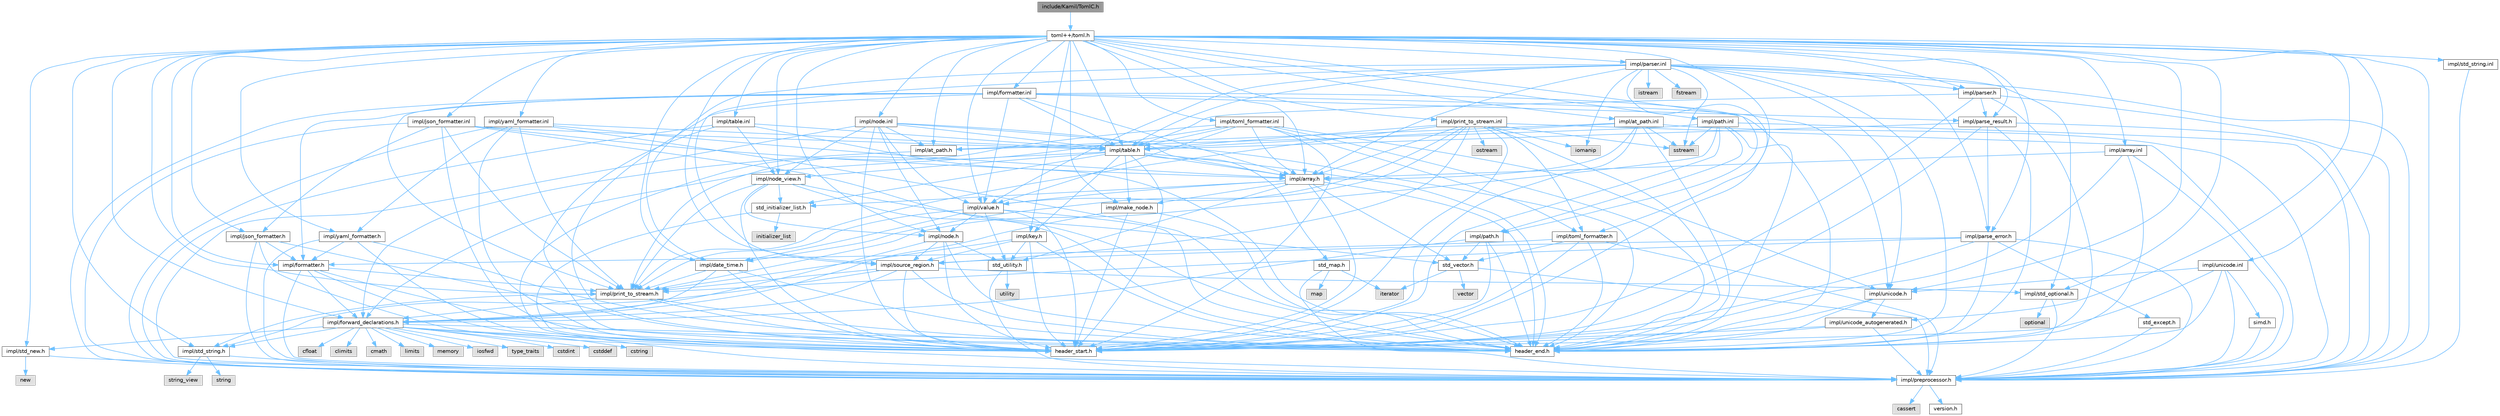 digraph "include/Kamil/TomlC.h"
{
 // LATEX_PDF_SIZE
  bgcolor="transparent";
  edge [fontname=Helvetica,fontsize=10,labelfontname=Helvetica,labelfontsize=10];
  node [fontname=Helvetica,fontsize=10,shape=box,height=0.2,width=0.4];
  Node1 [label="include/Kamil/TomlC.h",height=0.2,width=0.4,color="gray40", fillcolor="grey60", style="filled", fontcolor="black",tooltip=" "];
  Node1 -> Node2 [color="steelblue1",style="solid"];
  Node2 [label="toml++/toml.h",height=0.2,width=0.4,color="grey40", fillcolor="white", style="filled",URL="$d7/df7/toml_8h.html",tooltip=" "];
  Node2 -> Node3 [color="steelblue1",style="solid"];
  Node3 [label="impl/preprocessor.h",height=0.2,width=0.4,color="grey40", fillcolor="white", style="filled",URL="$d3/d53/preprocessor_8h.html",tooltip=" "];
  Node3 -> Node4 [color="steelblue1",style="solid"];
  Node4 [label="cassert",height=0.2,width=0.4,color="grey60", fillcolor="#E0E0E0", style="filled",tooltip=" "];
  Node3 -> Node5 [color="steelblue1",style="solid"];
  Node5 [label="version.h",height=0.2,width=0.4,color="grey40", fillcolor="white", style="filled",URL="$df/dfc/version_8h.html",tooltip=" "];
  Node2 -> Node6 [color="steelblue1",style="solid"];
  Node6 [label="impl/std_new.h",height=0.2,width=0.4,color="grey40", fillcolor="white", style="filled",URL="$dc/d92/std__new_8h.html",tooltip=" "];
  Node6 -> Node3 [color="steelblue1",style="solid"];
  Node6 -> Node7 [color="steelblue1",style="solid"];
  Node7 [label="new",height=0.2,width=0.4,color="grey60", fillcolor="#E0E0E0", style="filled",tooltip=" "];
  Node2 -> Node8 [color="steelblue1",style="solid"];
  Node8 [label="impl/std_string.h",height=0.2,width=0.4,color="grey40", fillcolor="white", style="filled",URL="$d9/d97/std__string_8h.html",tooltip=" "];
  Node8 -> Node3 [color="steelblue1",style="solid"];
  Node8 -> Node9 [color="steelblue1",style="solid"];
  Node9 [label="string_view",height=0.2,width=0.4,color="grey60", fillcolor="#E0E0E0", style="filled",tooltip=" "];
  Node8 -> Node10 [color="steelblue1",style="solid"];
  Node10 [label="string",height=0.2,width=0.4,color="grey60", fillcolor="#E0E0E0", style="filled",tooltip=" "];
  Node2 -> Node11 [color="steelblue1",style="solid"];
  Node11 [label="impl/std_optional.h",height=0.2,width=0.4,color="grey40", fillcolor="white", style="filled",URL="$dc/d70/std__optional_8h.html",tooltip=" "];
  Node11 -> Node3 [color="steelblue1",style="solid"];
  Node11 -> Node12 [color="steelblue1",style="solid"];
  Node12 [label="optional",height=0.2,width=0.4,color="grey60", fillcolor="#E0E0E0", style="filled",tooltip=" "];
  Node2 -> Node13 [color="steelblue1",style="solid"];
  Node13 [label="impl/forward_declarations.h",height=0.2,width=0.4,color="grey40", fillcolor="white", style="filled",URL="$db/d0b/forward__declarations_8h.html",tooltip=" "];
  Node13 -> Node8 [color="steelblue1",style="solid"];
  Node13 -> Node6 [color="steelblue1",style="solid"];
  Node13 -> Node14 [color="steelblue1",style="solid"];
  Node14 [label="cstdint",height=0.2,width=0.4,color="grey60", fillcolor="#E0E0E0", style="filled",tooltip=" "];
  Node13 -> Node15 [color="steelblue1",style="solid"];
  Node15 [label="cstddef",height=0.2,width=0.4,color="grey60", fillcolor="#E0E0E0", style="filled",tooltip=" "];
  Node13 -> Node16 [color="steelblue1",style="solid"];
  Node16 [label="cstring",height=0.2,width=0.4,color="grey60", fillcolor="#E0E0E0", style="filled",tooltip=" "];
  Node13 -> Node17 [color="steelblue1",style="solid"];
  Node17 [label="cfloat",height=0.2,width=0.4,color="grey60", fillcolor="#E0E0E0", style="filled",tooltip=" "];
  Node13 -> Node18 [color="steelblue1",style="solid"];
  Node18 [label="climits",height=0.2,width=0.4,color="grey60", fillcolor="#E0E0E0", style="filled",tooltip=" "];
  Node13 -> Node19 [color="steelblue1",style="solid"];
  Node19 [label="cmath",height=0.2,width=0.4,color="grey60", fillcolor="#E0E0E0", style="filled",tooltip=" "];
  Node13 -> Node20 [color="steelblue1",style="solid"];
  Node20 [label="limits",height=0.2,width=0.4,color="grey60", fillcolor="#E0E0E0", style="filled",tooltip=" "];
  Node13 -> Node21 [color="steelblue1",style="solid"];
  Node21 [label="memory",height=0.2,width=0.4,color="grey60", fillcolor="#E0E0E0", style="filled",tooltip=" "];
  Node13 -> Node22 [color="steelblue1",style="solid"];
  Node22 [label="iosfwd",height=0.2,width=0.4,color="grey60", fillcolor="#E0E0E0", style="filled",tooltip=" "];
  Node13 -> Node23 [color="steelblue1",style="solid"];
  Node23 [label="type_traits",height=0.2,width=0.4,color="grey60", fillcolor="#E0E0E0", style="filled",tooltip=" "];
  Node13 -> Node24 [color="steelblue1",style="solid"];
  Node24 [label="header_start.h",height=0.2,width=0.4,color="grey40", fillcolor="white", style="filled",URL="$d0/d38/header__start_8h.html",tooltip=" "];
  Node13 -> Node25 [color="steelblue1",style="solid"];
  Node25 [label="header_end.h",height=0.2,width=0.4,color="grey40", fillcolor="white", style="filled",URL="$dd/d1a/header__end_8h.html",tooltip=" "];
  Node2 -> Node26 [color="steelblue1",style="solid"];
  Node26 [label="impl/print_to_stream.h",height=0.2,width=0.4,color="grey40", fillcolor="white", style="filled",URL="$d1/d90/print__to__stream_8h.html",tooltip=" "];
  Node26 -> Node8 [color="steelblue1",style="solid"];
  Node26 -> Node13 [color="steelblue1",style="solid"];
  Node26 -> Node24 [color="steelblue1",style="solid"];
  Node26 -> Node25 [color="steelblue1",style="solid"];
  Node2 -> Node27 [color="steelblue1",style="solid"];
  Node27 [label="impl/source_region.h",height=0.2,width=0.4,color="grey40", fillcolor="white", style="filled",URL="$d2/d1a/source__region_8h.html",tooltip=" "];
  Node27 -> Node11 [color="steelblue1",style="solid"];
  Node27 -> Node8 [color="steelblue1",style="solid"];
  Node27 -> Node13 [color="steelblue1",style="solid"];
  Node27 -> Node26 [color="steelblue1",style="solid"];
  Node27 -> Node24 [color="steelblue1",style="solid"];
  Node27 -> Node25 [color="steelblue1",style="solid"];
  Node2 -> Node28 [color="steelblue1",style="solid"];
  Node28 [label="impl/date_time.h",height=0.2,width=0.4,color="grey40", fillcolor="white", style="filled",URL="$d8/dda/date__time_8h.html",tooltip=" "];
  Node28 -> Node13 [color="steelblue1",style="solid"];
  Node28 -> Node26 [color="steelblue1",style="solid"];
  Node28 -> Node24 [color="steelblue1",style="solid"];
  Node28 -> Node25 [color="steelblue1",style="solid"];
  Node2 -> Node29 [color="steelblue1",style="solid"];
  Node29 [label="impl/at_path.h",height=0.2,width=0.4,color="grey40", fillcolor="white", style="filled",URL="$d6/d8f/at__path_8h.html",tooltip=" "];
  Node29 -> Node13 [color="steelblue1",style="solid"];
  Node2 -> Node30 [color="steelblue1",style="solid"];
  Node30 [label="impl/path.h",height=0.2,width=0.4,color="grey40", fillcolor="white", style="filled",URL="$d7/dd4/path_8h.html",tooltip=" "];
  Node30 -> Node13 [color="steelblue1",style="solid"];
  Node30 -> Node31 [color="steelblue1",style="solid"];
  Node31 [label="std_vector.h",height=0.2,width=0.4,color="grey40", fillcolor="white", style="filled",URL="$d9/d9a/std__vector_8h.html",tooltip=" "];
  Node31 -> Node3 [color="steelblue1",style="solid"];
  Node31 -> Node32 [color="steelblue1",style="solid"];
  Node32 [label="vector",height=0.2,width=0.4,color="grey60", fillcolor="#E0E0E0", style="filled",tooltip=" "];
  Node31 -> Node33 [color="steelblue1",style="solid"];
  Node33 [label="iterator",height=0.2,width=0.4,color="grey60", fillcolor="#E0E0E0", style="filled",tooltip=" "];
  Node30 -> Node24 [color="steelblue1",style="solid"];
  Node30 -> Node25 [color="steelblue1",style="solid"];
  Node2 -> Node34 [color="steelblue1",style="solid"];
  Node34 [label="impl/node.h",height=0.2,width=0.4,color="grey40", fillcolor="white", style="filled",URL="$d1/d77/node_8h.html",tooltip=" "];
  Node34 -> Node35 [color="steelblue1",style="solid"];
  Node35 [label="std_utility.h",height=0.2,width=0.4,color="grey40", fillcolor="white", style="filled",URL="$d9/d02/std__utility_8h.html",tooltip=" "];
  Node35 -> Node3 [color="steelblue1",style="solid"];
  Node35 -> Node36 [color="steelblue1",style="solid"];
  Node36 [label="utility",height=0.2,width=0.4,color="grey60", fillcolor="#E0E0E0", style="filled",tooltip=" "];
  Node34 -> Node13 [color="steelblue1",style="solid"];
  Node34 -> Node27 [color="steelblue1",style="solid"];
  Node34 -> Node24 [color="steelblue1",style="solid"];
  Node34 -> Node25 [color="steelblue1",style="solid"];
  Node2 -> Node37 [color="steelblue1",style="solid"];
  Node37 [label="impl/node_view.h",height=0.2,width=0.4,color="grey40", fillcolor="white", style="filled",URL="$df/dba/node__view_8h.html",tooltip=" "];
  Node37 -> Node31 [color="steelblue1",style="solid"];
  Node37 -> Node38 [color="steelblue1",style="solid"];
  Node38 [label="std_initializer_list.h",height=0.2,width=0.4,color="grey40", fillcolor="white", style="filled",URL="$d6/d17/std__initializer__list_8h.html",tooltip=" "];
  Node38 -> Node3 [color="steelblue1",style="solid"];
  Node38 -> Node39 [color="steelblue1",style="solid"];
  Node39 [label="initializer_list",height=0.2,width=0.4,color="grey60", fillcolor="#E0E0E0", style="filled",tooltip=" "];
  Node37 -> Node26 [color="steelblue1",style="solid"];
  Node37 -> Node34 [color="steelblue1",style="solid"];
  Node37 -> Node24 [color="steelblue1",style="solid"];
  Node37 -> Node25 [color="steelblue1",style="solid"];
  Node2 -> Node40 [color="steelblue1",style="solid"];
  Node40 [label="impl/value.h",height=0.2,width=0.4,color="grey40", fillcolor="white", style="filled",URL="$d4/d3f/value_8h.html",tooltip=" "];
  Node40 -> Node28 [color="steelblue1",style="solid"];
  Node40 -> Node34 [color="steelblue1",style="solid"];
  Node40 -> Node26 [color="steelblue1",style="solid"];
  Node40 -> Node35 [color="steelblue1",style="solid"];
  Node40 -> Node24 [color="steelblue1",style="solid"];
  Node40 -> Node25 [color="steelblue1",style="solid"];
  Node2 -> Node41 [color="steelblue1",style="solid"];
  Node41 [label="impl/make_node.h",height=0.2,width=0.4,color="grey40", fillcolor="white", style="filled",URL="$d7/d5e/make__node_8h.html",tooltip=" "];
  Node41 -> Node13 [color="steelblue1",style="solid"];
  Node41 -> Node24 [color="steelblue1",style="solid"];
  Node41 -> Node25 [color="steelblue1",style="solid"];
  Node2 -> Node42 [color="steelblue1",style="solid"];
  Node42 [label="impl/array.h",height=0.2,width=0.4,color="grey40", fillcolor="white", style="filled",URL="$db/d63/array_8h.html",tooltip=" "];
  Node42 -> Node35 [color="steelblue1",style="solid"];
  Node42 -> Node31 [color="steelblue1",style="solid"];
  Node42 -> Node38 [color="steelblue1",style="solid"];
  Node42 -> Node40 [color="steelblue1",style="solid"];
  Node42 -> Node41 [color="steelblue1",style="solid"];
  Node42 -> Node24 [color="steelblue1",style="solid"];
  Node42 -> Node25 [color="steelblue1",style="solid"];
  Node2 -> Node43 [color="steelblue1",style="solid"];
  Node43 [label="impl/key.h",height=0.2,width=0.4,color="grey40", fillcolor="white", style="filled",URL="$de/de5/key_8h.html",tooltip=" "];
  Node43 -> Node27 [color="steelblue1",style="solid"];
  Node43 -> Node35 [color="steelblue1",style="solid"];
  Node43 -> Node26 [color="steelblue1",style="solid"];
  Node43 -> Node24 [color="steelblue1",style="solid"];
  Node43 -> Node25 [color="steelblue1",style="solid"];
  Node2 -> Node44 [color="steelblue1",style="solid"];
  Node44 [label="impl/table.h",height=0.2,width=0.4,color="grey40", fillcolor="white", style="filled",URL="$dd/d98/table_8h.html",tooltip=" "];
  Node44 -> Node13 [color="steelblue1",style="solid"];
  Node44 -> Node45 [color="steelblue1",style="solid"];
  Node45 [label="std_map.h",height=0.2,width=0.4,color="grey40", fillcolor="white", style="filled",URL="$dc/df1/std__map_8h.html",tooltip=" "];
  Node45 -> Node3 [color="steelblue1",style="solid"];
  Node45 -> Node46 [color="steelblue1",style="solid"];
  Node46 [label="map",height=0.2,width=0.4,color="grey60", fillcolor="#E0E0E0", style="filled",tooltip=" "];
  Node45 -> Node33 [color="steelblue1",style="solid"];
  Node44 -> Node38 [color="steelblue1",style="solid"];
  Node44 -> Node42 [color="steelblue1",style="solid"];
  Node44 -> Node41 [color="steelblue1",style="solid"];
  Node44 -> Node37 [color="steelblue1",style="solid"];
  Node44 -> Node43 [color="steelblue1",style="solid"];
  Node44 -> Node24 [color="steelblue1",style="solid"];
  Node44 -> Node25 [color="steelblue1",style="solid"];
  Node2 -> Node47 [color="steelblue1",style="solid"];
  Node47 [label="impl/unicode_autogenerated.h",height=0.2,width=0.4,color="grey40", fillcolor="white", style="filled",URL="$d4/dcc/unicode__autogenerated_8h.html",tooltip=" "];
  Node47 -> Node3 [color="steelblue1",style="solid"];
  Node47 -> Node24 [color="steelblue1",style="solid"];
  Node47 -> Node25 [color="steelblue1",style="solid"];
  Node2 -> Node48 [color="steelblue1",style="solid"];
  Node48 [label="impl/unicode.h",height=0.2,width=0.4,color="grey40", fillcolor="white", style="filled",URL="$dd/d90/unicode_8h.html",tooltip=" "];
  Node48 -> Node47 [color="steelblue1",style="solid"];
  Node48 -> Node24 [color="steelblue1",style="solid"];
  Node48 -> Node25 [color="steelblue1",style="solid"];
  Node2 -> Node49 [color="steelblue1",style="solid"];
  Node49 [label="impl/parse_error.h",height=0.2,width=0.4,color="grey40", fillcolor="white", style="filled",URL="$d9/d32/parse__error_8h.html",tooltip=" "];
  Node49 -> Node3 [color="steelblue1",style="solid"];
  Node49 -> Node50 [color="steelblue1",style="solid"];
  Node50 [label="std_except.h",height=0.2,width=0.4,color="grey40", fillcolor="white", style="filled",URL="$d3/dee/std__except_8h.html",tooltip=" "];
  Node50 -> Node3 [color="steelblue1",style="solid"];
  Node49 -> Node27 [color="steelblue1",style="solid"];
  Node49 -> Node26 [color="steelblue1",style="solid"];
  Node49 -> Node24 [color="steelblue1",style="solid"];
  Node49 -> Node25 [color="steelblue1",style="solid"];
  Node2 -> Node51 [color="steelblue1",style="solid"];
  Node51 [label="impl/parse_result.h",height=0.2,width=0.4,color="grey40", fillcolor="white", style="filled",URL="$d7/d8b/parse__result_8h.html",tooltip=" "];
  Node51 -> Node3 [color="steelblue1",style="solid"];
  Node51 -> Node44 [color="steelblue1",style="solid"];
  Node51 -> Node49 [color="steelblue1",style="solid"];
  Node51 -> Node24 [color="steelblue1",style="solid"];
  Node51 -> Node25 [color="steelblue1",style="solid"];
  Node2 -> Node52 [color="steelblue1",style="solid"];
  Node52 [label="impl/parser.h",height=0.2,width=0.4,color="grey40", fillcolor="white", style="filled",URL="$d5/d36/parser_8h.html",tooltip=" "];
  Node52 -> Node3 [color="steelblue1",style="solid"];
  Node52 -> Node44 [color="steelblue1",style="solid"];
  Node52 -> Node51 [color="steelblue1",style="solid"];
  Node52 -> Node24 [color="steelblue1",style="solid"];
  Node52 -> Node25 [color="steelblue1",style="solid"];
  Node2 -> Node53 [color="steelblue1",style="solid"];
  Node53 [label="impl/formatter.h",height=0.2,width=0.4,color="grey40", fillcolor="white", style="filled",URL="$de/d52/formatter_8h.html",tooltip=" "];
  Node53 -> Node3 [color="steelblue1",style="solid"];
  Node53 -> Node13 [color="steelblue1",style="solid"];
  Node53 -> Node26 [color="steelblue1",style="solid"];
  Node53 -> Node24 [color="steelblue1",style="solid"];
  Node53 -> Node25 [color="steelblue1",style="solid"];
  Node2 -> Node54 [color="steelblue1",style="solid"];
  Node54 [label="impl/toml_formatter.h",height=0.2,width=0.4,color="grey40", fillcolor="white", style="filled",URL="$d6/d94/toml__formatter_8h.html",tooltip=" "];
  Node54 -> Node3 [color="steelblue1",style="solid"];
  Node54 -> Node31 [color="steelblue1",style="solid"];
  Node54 -> Node53 [color="steelblue1",style="solid"];
  Node54 -> Node24 [color="steelblue1",style="solid"];
  Node54 -> Node25 [color="steelblue1",style="solid"];
  Node2 -> Node55 [color="steelblue1",style="solid"];
  Node55 [label="impl/json_formatter.h",height=0.2,width=0.4,color="grey40", fillcolor="white", style="filled",URL="$d6/d04/json__formatter_8h.html",tooltip=" "];
  Node55 -> Node3 [color="steelblue1",style="solid"];
  Node55 -> Node53 [color="steelblue1",style="solid"];
  Node55 -> Node24 [color="steelblue1",style="solid"];
  Node55 -> Node25 [color="steelblue1",style="solid"];
  Node2 -> Node56 [color="steelblue1",style="solid"];
  Node56 [label="impl/yaml_formatter.h",height=0.2,width=0.4,color="grey40", fillcolor="white", style="filled",URL="$d6/de6/yaml__formatter_8h.html",tooltip=" "];
  Node56 -> Node3 [color="steelblue1",style="solid"];
  Node56 -> Node53 [color="steelblue1",style="solid"];
  Node56 -> Node24 [color="steelblue1",style="solid"];
  Node56 -> Node25 [color="steelblue1",style="solid"];
  Node2 -> Node57 [color="steelblue1",style="solid"];
  Node57 [label="impl/std_string.inl",height=0.2,width=0.4,color="grey40", fillcolor="white", style="filled",URL="$d0/d7f/std__string_8inl.html",tooltip=" "];
  Node57 -> Node3 [color="steelblue1",style="solid"];
  Node2 -> Node58 [color="steelblue1",style="solid"];
  Node58 [label="impl/print_to_stream.inl",height=0.2,width=0.4,color="grey40", fillcolor="white", style="filled",URL="$dc/d86/print__to__stream_8inl.html",tooltip=" "];
  Node58 -> Node3 [color="steelblue1",style="solid"];
  Node58 -> Node26 [color="steelblue1",style="solid"];
  Node58 -> Node27 [color="steelblue1",style="solid"];
  Node58 -> Node28 [color="steelblue1",style="solid"];
  Node58 -> Node54 [color="steelblue1",style="solid"];
  Node58 -> Node40 [color="steelblue1",style="solid"];
  Node58 -> Node42 [color="steelblue1",style="solid"];
  Node58 -> Node44 [color="steelblue1",style="solid"];
  Node58 -> Node59 [color="steelblue1",style="solid"];
  Node59 [label="ostream",height=0.2,width=0.4,color="grey60", fillcolor="#E0E0E0", style="filled",tooltip=" "];
  Node58 -> Node60 [color="steelblue1",style="solid"];
  Node60 [label="sstream",height=0.2,width=0.4,color="grey60", fillcolor="#E0E0E0", style="filled",tooltip=" "];
  Node58 -> Node61 [color="steelblue1",style="solid"];
  Node61 [label="iomanip",height=0.2,width=0.4,color="grey60", fillcolor="#E0E0E0", style="filled",tooltip=" "];
  Node58 -> Node24 [color="steelblue1",style="solid"];
  Node58 -> Node25 [color="steelblue1",style="solid"];
  Node2 -> Node62 [color="steelblue1",style="solid"];
  Node62 [label="impl/node.inl",height=0.2,width=0.4,color="grey40", fillcolor="white", style="filled",URL="$db/d73/node_8inl.html",tooltip=" "];
  Node62 -> Node3 [color="steelblue1",style="solid"];
  Node62 -> Node34 [color="steelblue1",style="solid"];
  Node62 -> Node37 [color="steelblue1",style="solid"];
  Node62 -> Node29 [color="steelblue1",style="solid"];
  Node62 -> Node44 [color="steelblue1",style="solid"];
  Node62 -> Node42 [color="steelblue1",style="solid"];
  Node62 -> Node40 [color="steelblue1",style="solid"];
  Node62 -> Node24 [color="steelblue1",style="solid"];
  Node62 -> Node25 [color="steelblue1",style="solid"];
  Node2 -> Node63 [color="steelblue1",style="solid"];
  Node63 [label="impl/at_path.inl",height=0.2,width=0.4,color="grey40", fillcolor="white", style="filled",URL="$dc/ddc/at__path_8inl.html",tooltip=" "];
  Node63 -> Node3 [color="steelblue1",style="solid"];
  Node63 -> Node29 [color="steelblue1",style="solid"];
  Node63 -> Node42 [color="steelblue1",style="solid"];
  Node63 -> Node44 [color="steelblue1",style="solid"];
  Node63 -> Node60 [color="steelblue1",style="solid"];
  Node63 -> Node24 [color="steelblue1",style="solid"];
  Node63 -> Node25 [color="steelblue1",style="solid"];
  Node2 -> Node64 [color="steelblue1",style="solid"];
  Node64 [label="impl/path.inl",height=0.2,width=0.4,color="grey40", fillcolor="white", style="filled",URL="$d3/d5a/path_8inl.html",tooltip=" "];
  Node64 -> Node3 [color="steelblue1",style="solid"];
  Node64 -> Node30 [color="steelblue1",style="solid"];
  Node64 -> Node29 [color="steelblue1",style="solid"];
  Node64 -> Node26 [color="steelblue1",style="solid"];
  Node64 -> Node60 [color="steelblue1",style="solid"];
  Node64 -> Node24 [color="steelblue1",style="solid"];
  Node64 -> Node25 [color="steelblue1",style="solid"];
  Node2 -> Node65 [color="steelblue1",style="solid"];
  Node65 [label="impl/array.inl",height=0.2,width=0.4,color="grey40", fillcolor="white", style="filled",URL="$df/d3b/array_8inl.html",tooltip=" "];
  Node65 -> Node3 [color="steelblue1",style="solid"];
  Node65 -> Node42 [color="steelblue1",style="solid"];
  Node65 -> Node24 [color="steelblue1",style="solid"];
  Node65 -> Node25 [color="steelblue1",style="solid"];
  Node2 -> Node66 [color="steelblue1",style="solid"];
  Node66 [label="impl/table.inl",height=0.2,width=0.4,color="grey40", fillcolor="white", style="filled",URL="$df/d09/table_8inl.html",tooltip=" "];
  Node66 -> Node3 [color="steelblue1",style="solid"];
  Node66 -> Node44 [color="steelblue1",style="solid"];
  Node66 -> Node37 [color="steelblue1",style="solid"];
  Node66 -> Node24 [color="steelblue1",style="solid"];
  Node66 -> Node25 [color="steelblue1",style="solid"];
  Node2 -> Node67 [color="steelblue1",style="solid"];
  Node67 [label="impl/unicode.inl",height=0.2,width=0.4,color="grey40", fillcolor="white", style="filled",URL="$d7/d69/unicode_8inl.html",tooltip=" "];
  Node67 -> Node3 [color="steelblue1",style="solid"];
  Node67 -> Node48 [color="steelblue1",style="solid"];
  Node67 -> Node68 [color="steelblue1",style="solid"];
  Node68 [label="simd.h",height=0.2,width=0.4,color="grey40", fillcolor="white", style="filled",URL="$d8/de1/simd_8h.html",tooltip=" "];
  Node68 -> Node3 [color="steelblue1",style="solid"];
  Node67 -> Node24 [color="steelblue1",style="solid"];
  Node67 -> Node25 [color="steelblue1",style="solid"];
  Node2 -> Node69 [color="steelblue1",style="solid"];
  Node69 [label="impl/parser.inl",height=0.2,width=0.4,color="grey40", fillcolor="white", style="filled",URL="$df/de8/parser_8inl.html",tooltip=" "];
  Node69 -> Node3 [color="steelblue1",style="solid"];
  Node69 -> Node52 [color="steelblue1",style="solid"];
  Node69 -> Node11 [color="steelblue1",style="solid"];
  Node69 -> Node27 [color="steelblue1",style="solid"];
  Node69 -> Node49 [color="steelblue1",style="solid"];
  Node69 -> Node28 [color="steelblue1",style="solid"];
  Node69 -> Node40 [color="steelblue1",style="solid"];
  Node69 -> Node42 [color="steelblue1",style="solid"];
  Node69 -> Node44 [color="steelblue1",style="solid"];
  Node69 -> Node48 [color="steelblue1",style="solid"];
  Node69 -> Node70 [color="steelblue1",style="solid"];
  Node70 [label="istream",height=0.2,width=0.4,color="grey60", fillcolor="#E0E0E0", style="filled",tooltip=" "];
  Node69 -> Node71 [color="steelblue1",style="solid"];
  Node71 [label="fstream",height=0.2,width=0.4,color="grey60", fillcolor="#E0E0E0", style="filled",tooltip=" "];
  Node69 -> Node60 [color="steelblue1",style="solid"];
  Node69 -> Node61 [color="steelblue1",style="solid"];
  Node69 -> Node24 [color="steelblue1",style="solid"];
  Node69 -> Node25 [color="steelblue1",style="solid"];
  Node2 -> Node72 [color="steelblue1",style="solid"];
  Node72 [label="impl/formatter.inl",height=0.2,width=0.4,color="grey40", fillcolor="white", style="filled",URL="$d2/db2/formatter_8inl.html",tooltip=" "];
  Node72 -> Node3 [color="steelblue1",style="solid"];
  Node72 -> Node53 [color="steelblue1",style="solid"];
  Node72 -> Node26 [color="steelblue1",style="solid"];
  Node72 -> Node40 [color="steelblue1",style="solid"];
  Node72 -> Node44 [color="steelblue1",style="solid"];
  Node72 -> Node42 [color="steelblue1",style="solid"];
  Node72 -> Node48 [color="steelblue1",style="solid"];
  Node72 -> Node51 [color="steelblue1",style="solid"];
  Node72 -> Node24 [color="steelblue1",style="solid"];
  Node72 -> Node25 [color="steelblue1",style="solid"];
  Node2 -> Node73 [color="steelblue1",style="solid"];
  Node73 [label="impl/toml_formatter.inl",height=0.2,width=0.4,color="grey40", fillcolor="white", style="filled",URL="$d5/d98/toml__formatter_8inl.html",tooltip=" "];
  Node73 -> Node3 [color="steelblue1",style="solid"];
  Node73 -> Node54 [color="steelblue1",style="solid"];
  Node73 -> Node26 [color="steelblue1",style="solid"];
  Node73 -> Node40 [color="steelblue1",style="solid"];
  Node73 -> Node44 [color="steelblue1",style="solid"];
  Node73 -> Node42 [color="steelblue1",style="solid"];
  Node73 -> Node48 [color="steelblue1",style="solid"];
  Node73 -> Node24 [color="steelblue1",style="solid"];
  Node73 -> Node25 [color="steelblue1",style="solid"];
  Node2 -> Node74 [color="steelblue1",style="solid"];
  Node74 [label="impl/json_formatter.inl",height=0.2,width=0.4,color="grey40", fillcolor="white", style="filled",URL="$d7/d1d/json__formatter_8inl.html",tooltip=" "];
  Node74 -> Node3 [color="steelblue1",style="solid"];
  Node74 -> Node55 [color="steelblue1",style="solid"];
  Node74 -> Node26 [color="steelblue1",style="solid"];
  Node74 -> Node44 [color="steelblue1",style="solid"];
  Node74 -> Node42 [color="steelblue1",style="solid"];
  Node74 -> Node24 [color="steelblue1",style="solid"];
  Node74 -> Node25 [color="steelblue1",style="solid"];
  Node2 -> Node75 [color="steelblue1",style="solid"];
  Node75 [label="impl/yaml_formatter.inl",height=0.2,width=0.4,color="grey40", fillcolor="white", style="filled",URL="$db/d3a/yaml__formatter_8inl.html",tooltip=" "];
  Node75 -> Node3 [color="steelblue1",style="solid"];
  Node75 -> Node56 [color="steelblue1",style="solid"];
  Node75 -> Node26 [color="steelblue1",style="solid"];
  Node75 -> Node44 [color="steelblue1",style="solid"];
  Node75 -> Node42 [color="steelblue1",style="solid"];
  Node75 -> Node24 [color="steelblue1",style="solid"];
  Node75 -> Node25 [color="steelblue1",style="solid"];
}

